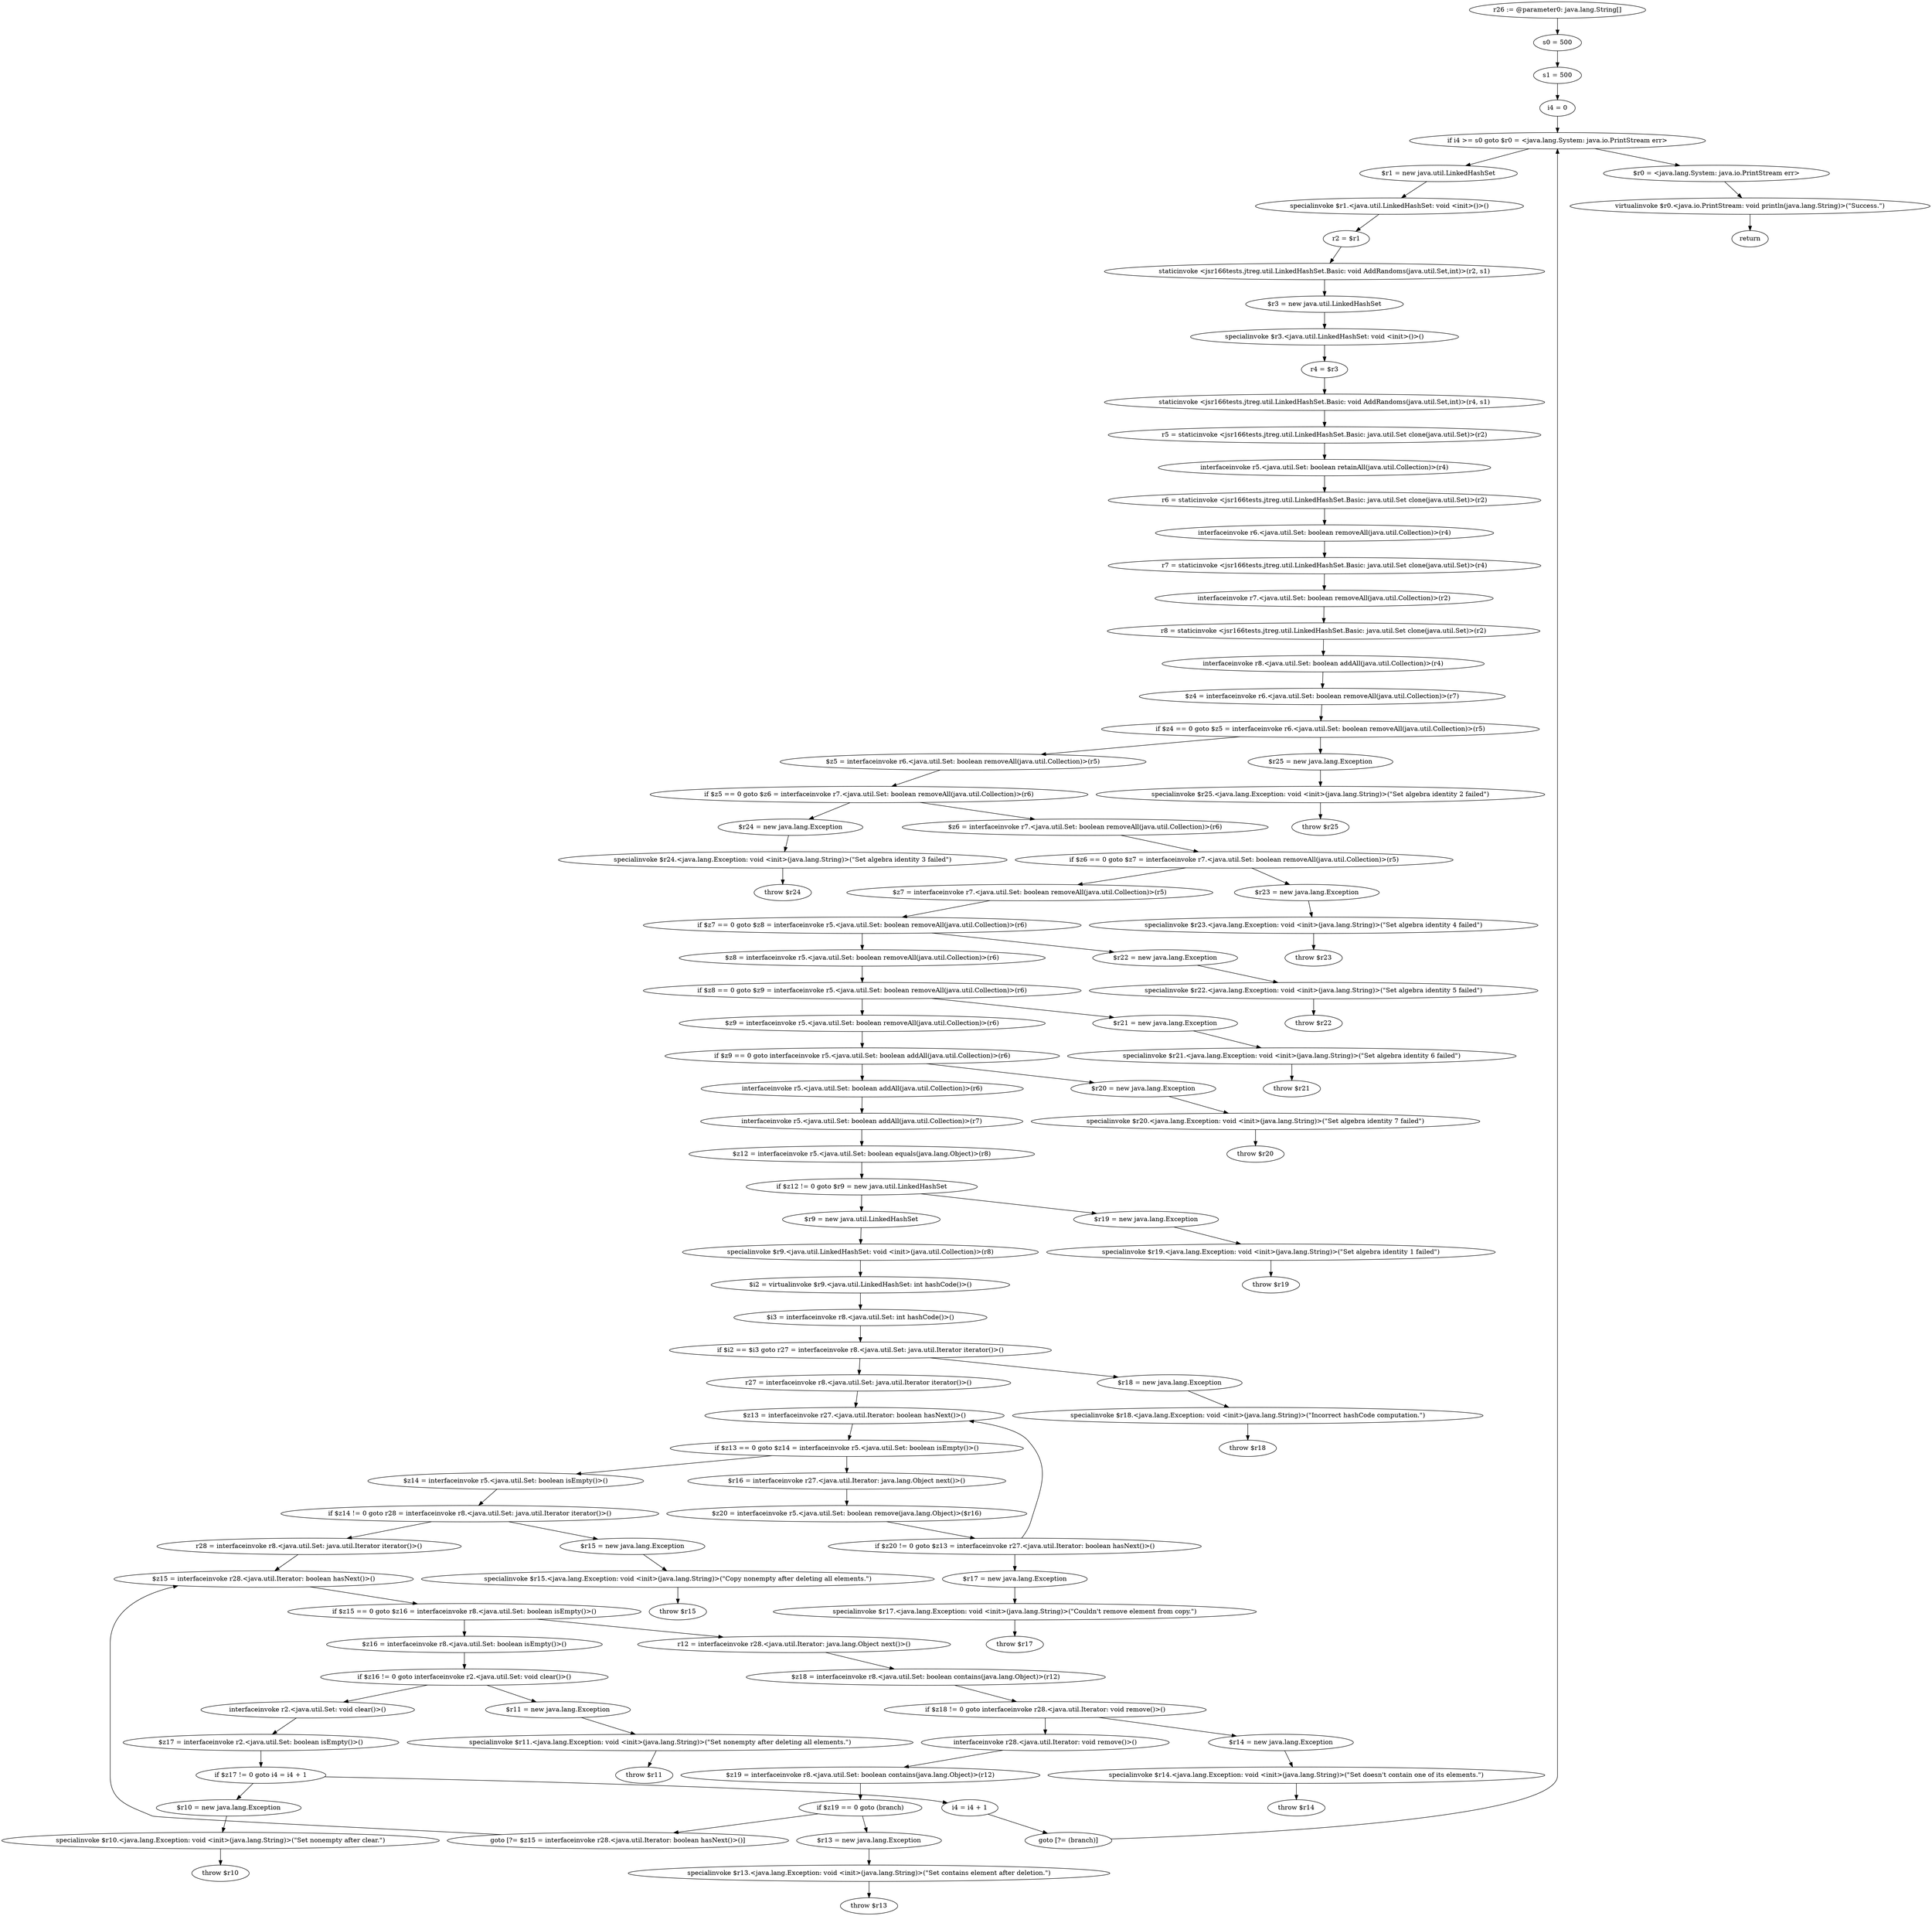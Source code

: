 digraph "unitGraph" {
    "r26 := @parameter0: java.lang.String[]"
    "s0 = 500"
    "s1 = 500"
    "i4 = 0"
    "if i4 >= s0 goto $r0 = <java.lang.System: java.io.PrintStream err>"
    "$r1 = new java.util.LinkedHashSet"
    "specialinvoke $r1.<java.util.LinkedHashSet: void <init>()>()"
    "r2 = $r1"
    "staticinvoke <jsr166tests.jtreg.util.LinkedHashSet.Basic: void AddRandoms(java.util.Set,int)>(r2, s1)"
    "$r3 = new java.util.LinkedHashSet"
    "specialinvoke $r3.<java.util.LinkedHashSet: void <init>()>()"
    "r4 = $r3"
    "staticinvoke <jsr166tests.jtreg.util.LinkedHashSet.Basic: void AddRandoms(java.util.Set,int)>(r4, s1)"
    "r5 = staticinvoke <jsr166tests.jtreg.util.LinkedHashSet.Basic: java.util.Set clone(java.util.Set)>(r2)"
    "interfaceinvoke r5.<java.util.Set: boolean retainAll(java.util.Collection)>(r4)"
    "r6 = staticinvoke <jsr166tests.jtreg.util.LinkedHashSet.Basic: java.util.Set clone(java.util.Set)>(r2)"
    "interfaceinvoke r6.<java.util.Set: boolean removeAll(java.util.Collection)>(r4)"
    "r7 = staticinvoke <jsr166tests.jtreg.util.LinkedHashSet.Basic: java.util.Set clone(java.util.Set)>(r4)"
    "interfaceinvoke r7.<java.util.Set: boolean removeAll(java.util.Collection)>(r2)"
    "r8 = staticinvoke <jsr166tests.jtreg.util.LinkedHashSet.Basic: java.util.Set clone(java.util.Set)>(r2)"
    "interfaceinvoke r8.<java.util.Set: boolean addAll(java.util.Collection)>(r4)"
    "$z4 = interfaceinvoke r6.<java.util.Set: boolean removeAll(java.util.Collection)>(r7)"
    "if $z4 == 0 goto $z5 = interfaceinvoke r6.<java.util.Set: boolean removeAll(java.util.Collection)>(r5)"
    "$r25 = new java.lang.Exception"
    "specialinvoke $r25.<java.lang.Exception: void <init>(java.lang.String)>(\"Set algebra identity 2 failed\")"
    "throw $r25"
    "$z5 = interfaceinvoke r6.<java.util.Set: boolean removeAll(java.util.Collection)>(r5)"
    "if $z5 == 0 goto $z6 = interfaceinvoke r7.<java.util.Set: boolean removeAll(java.util.Collection)>(r6)"
    "$r24 = new java.lang.Exception"
    "specialinvoke $r24.<java.lang.Exception: void <init>(java.lang.String)>(\"Set algebra identity 3 failed\")"
    "throw $r24"
    "$z6 = interfaceinvoke r7.<java.util.Set: boolean removeAll(java.util.Collection)>(r6)"
    "if $z6 == 0 goto $z7 = interfaceinvoke r7.<java.util.Set: boolean removeAll(java.util.Collection)>(r5)"
    "$r23 = new java.lang.Exception"
    "specialinvoke $r23.<java.lang.Exception: void <init>(java.lang.String)>(\"Set algebra identity 4 failed\")"
    "throw $r23"
    "$z7 = interfaceinvoke r7.<java.util.Set: boolean removeAll(java.util.Collection)>(r5)"
    "if $z7 == 0 goto $z8 = interfaceinvoke r5.<java.util.Set: boolean removeAll(java.util.Collection)>(r6)"
    "$r22 = new java.lang.Exception"
    "specialinvoke $r22.<java.lang.Exception: void <init>(java.lang.String)>(\"Set algebra identity 5 failed\")"
    "throw $r22"
    "$z8 = interfaceinvoke r5.<java.util.Set: boolean removeAll(java.util.Collection)>(r6)"
    "if $z8 == 0 goto $z9 = interfaceinvoke r5.<java.util.Set: boolean removeAll(java.util.Collection)>(r6)"
    "$r21 = new java.lang.Exception"
    "specialinvoke $r21.<java.lang.Exception: void <init>(java.lang.String)>(\"Set algebra identity 6 failed\")"
    "throw $r21"
    "$z9 = interfaceinvoke r5.<java.util.Set: boolean removeAll(java.util.Collection)>(r6)"
    "if $z9 == 0 goto interfaceinvoke r5.<java.util.Set: boolean addAll(java.util.Collection)>(r6)"
    "$r20 = new java.lang.Exception"
    "specialinvoke $r20.<java.lang.Exception: void <init>(java.lang.String)>(\"Set algebra identity 7 failed\")"
    "throw $r20"
    "interfaceinvoke r5.<java.util.Set: boolean addAll(java.util.Collection)>(r6)"
    "interfaceinvoke r5.<java.util.Set: boolean addAll(java.util.Collection)>(r7)"
    "$z12 = interfaceinvoke r5.<java.util.Set: boolean equals(java.lang.Object)>(r8)"
    "if $z12 != 0 goto $r9 = new java.util.LinkedHashSet"
    "$r19 = new java.lang.Exception"
    "specialinvoke $r19.<java.lang.Exception: void <init>(java.lang.String)>(\"Set algebra identity 1 failed\")"
    "throw $r19"
    "$r9 = new java.util.LinkedHashSet"
    "specialinvoke $r9.<java.util.LinkedHashSet: void <init>(java.util.Collection)>(r8)"
    "$i2 = virtualinvoke $r9.<java.util.LinkedHashSet: int hashCode()>()"
    "$i3 = interfaceinvoke r8.<java.util.Set: int hashCode()>()"
    "if $i2 == $i3 goto r27 = interfaceinvoke r8.<java.util.Set: java.util.Iterator iterator()>()"
    "$r18 = new java.lang.Exception"
    "specialinvoke $r18.<java.lang.Exception: void <init>(java.lang.String)>(\"Incorrect hashCode computation.\")"
    "throw $r18"
    "r27 = interfaceinvoke r8.<java.util.Set: java.util.Iterator iterator()>()"
    "$z13 = interfaceinvoke r27.<java.util.Iterator: boolean hasNext()>()"
    "if $z13 == 0 goto $z14 = interfaceinvoke r5.<java.util.Set: boolean isEmpty()>()"
    "$r16 = interfaceinvoke r27.<java.util.Iterator: java.lang.Object next()>()"
    "$z20 = interfaceinvoke r5.<java.util.Set: boolean remove(java.lang.Object)>($r16)"
    "if $z20 != 0 goto $z13 = interfaceinvoke r27.<java.util.Iterator: boolean hasNext()>()"
    "$r17 = new java.lang.Exception"
    "specialinvoke $r17.<java.lang.Exception: void <init>(java.lang.String)>(\"Couldn\'t remove element from copy.\")"
    "throw $r17"
    "$z14 = interfaceinvoke r5.<java.util.Set: boolean isEmpty()>()"
    "if $z14 != 0 goto r28 = interfaceinvoke r8.<java.util.Set: java.util.Iterator iterator()>()"
    "$r15 = new java.lang.Exception"
    "specialinvoke $r15.<java.lang.Exception: void <init>(java.lang.String)>(\"Copy nonempty after deleting all elements.\")"
    "throw $r15"
    "r28 = interfaceinvoke r8.<java.util.Set: java.util.Iterator iterator()>()"
    "$z15 = interfaceinvoke r28.<java.util.Iterator: boolean hasNext()>()"
    "if $z15 == 0 goto $z16 = interfaceinvoke r8.<java.util.Set: boolean isEmpty()>()"
    "r12 = interfaceinvoke r28.<java.util.Iterator: java.lang.Object next()>()"
    "$z18 = interfaceinvoke r8.<java.util.Set: boolean contains(java.lang.Object)>(r12)"
    "if $z18 != 0 goto interfaceinvoke r28.<java.util.Iterator: void remove()>()"
    "$r14 = new java.lang.Exception"
    "specialinvoke $r14.<java.lang.Exception: void <init>(java.lang.String)>(\"Set doesn\'t contain one of its elements.\")"
    "throw $r14"
    "interfaceinvoke r28.<java.util.Iterator: void remove()>()"
    "$z19 = interfaceinvoke r8.<java.util.Set: boolean contains(java.lang.Object)>(r12)"
    "if $z19 == 0 goto (branch)"
    "$r13 = new java.lang.Exception"
    "specialinvoke $r13.<java.lang.Exception: void <init>(java.lang.String)>(\"Set contains element after deletion.\")"
    "throw $r13"
    "goto [?= $z15 = interfaceinvoke r28.<java.util.Iterator: boolean hasNext()>()]"
    "$z16 = interfaceinvoke r8.<java.util.Set: boolean isEmpty()>()"
    "if $z16 != 0 goto interfaceinvoke r2.<java.util.Set: void clear()>()"
    "$r11 = new java.lang.Exception"
    "specialinvoke $r11.<java.lang.Exception: void <init>(java.lang.String)>(\"Set nonempty after deleting all elements.\")"
    "throw $r11"
    "interfaceinvoke r2.<java.util.Set: void clear()>()"
    "$z17 = interfaceinvoke r2.<java.util.Set: boolean isEmpty()>()"
    "if $z17 != 0 goto i4 = i4 + 1"
    "$r10 = new java.lang.Exception"
    "specialinvoke $r10.<java.lang.Exception: void <init>(java.lang.String)>(\"Set nonempty after clear.\")"
    "throw $r10"
    "i4 = i4 + 1"
    "goto [?= (branch)]"
    "$r0 = <java.lang.System: java.io.PrintStream err>"
    "virtualinvoke $r0.<java.io.PrintStream: void println(java.lang.String)>(\"Success.\")"
    "return"
    "r26 := @parameter0: java.lang.String[]"->"s0 = 500";
    "s0 = 500"->"s1 = 500";
    "s1 = 500"->"i4 = 0";
    "i4 = 0"->"if i4 >= s0 goto $r0 = <java.lang.System: java.io.PrintStream err>";
    "if i4 >= s0 goto $r0 = <java.lang.System: java.io.PrintStream err>"->"$r1 = new java.util.LinkedHashSet";
    "if i4 >= s0 goto $r0 = <java.lang.System: java.io.PrintStream err>"->"$r0 = <java.lang.System: java.io.PrintStream err>";
    "$r1 = new java.util.LinkedHashSet"->"specialinvoke $r1.<java.util.LinkedHashSet: void <init>()>()";
    "specialinvoke $r1.<java.util.LinkedHashSet: void <init>()>()"->"r2 = $r1";
    "r2 = $r1"->"staticinvoke <jsr166tests.jtreg.util.LinkedHashSet.Basic: void AddRandoms(java.util.Set,int)>(r2, s1)";
    "staticinvoke <jsr166tests.jtreg.util.LinkedHashSet.Basic: void AddRandoms(java.util.Set,int)>(r2, s1)"->"$r3 = new java.util.LinkedHashSet";
    "$r3 = new java.util.LinkedHashSet"->"specialinvoke $r3.<java.util.LinkedHashSet: void <init>()>()";
    "specialinvoke $r3.<java.util.LinkedHashSet: void <init>()>()"->"r4 = $r3";
    "r4 = $r3"->"staticinvoke <jsr166tests.jtreg.util.LinkedHashSet.Basic: void AddRandoms(java.util.Set,int)>(r4, s1)";
    "staticinvoke <jsr166tests.jtreg.util.LinkedHashSet.Basic: void AddRandoms(java.util.Set,int)>(r4, s1)"->"r5 = staticinvoke <jsr166tests.jtreg.util.LinkedHashSet.Basic: java.util.Set clone(java.util.Set)>(r2)";
    "r5 = staticinvoke <jsr166tests.jtreg.util.LinkedHashSet.Basic: java.util.Set clone(java.util.Set)>(r2)"->"interfaceinvoke r5.<java.util.Set: boolean retainAll(java.util.Collection)>(r4)";
    "interfaceinvoke r5.<java.util.Set: boolean retainAll(java.util.Collection)>(r4)"->"r6 = staticinvoke <jsr166tests.jtreg.util.LinkedHashSet.Basic: java.util.Set clone(java.util.Set)>(r2)";
    "r6 = staticinvoke <jsr166tests.jtreg.util.LinkedHashSet.Basic: java.util.Set clone(java.util.Set)>(r2)"->"interfaceinvoke r6.<java.util.Set: boolean removeAll(java.util.Collection)>(r4)";
    "interfaceinvoke r6.<java.util.Set: boolean removeAll(java.util.Collection)>(r4)"->"r7 = staticinvoke <jsr166tests.jtreg.util.LinkedHashSet.Basic: java.util.Set clone(java.util.Set)>(r4)";
    "r7 = staticinvoke <jsr166tests.jtreg.util.LinkedHashSet.Basic: java.util.Set clone(java.util.Set)>(r4)"->"interfaceinvoke r7.<java.util.Set: boolean removeAll(java.util.Collection)>(r2)";
    "interfaceinvoke r7.<java.util.Set: boolean removeAll(java.util.Collection)>(r2)"->"r8 = staticinvoke <jsr166tests.jtreg.util.LinkedHashSet.Basic: java.util.Set clone(java.util.Set)>(r2)";
    "r8 = staticinvoke <jsr166tests.jtreg.util.LinkedHashSet.Basic: java.util.Set clone(java.util.Set)>(r2)"->"interfaceinvoke r8.<java.util.Set: boolean addAll(java.util.Collection)>(r4)";
    "interfaceinvoke r8.<java.util.Set: boolean addAll(java.util.Collection)>(r4)"->"$z4 = interfaceinvoke r6.<java.util.Set: boolean removeAll(java.util.Collection)>(r7)";
    "$z4 = interfaceinvoke r6.<java.util.Set: boolean removeAll(java.util.Collection)>(r7)"->"if $z4 == 0 goto $z5 = interfaceinvoke r6.<java.util.Set: boolean removeAll(java.util.Collection)>(r5)";
    "if $z4 == 0 goto $z5 = interfaceinvoke r6.<java.util.Set: boolean removeAll(java.util.Collection)>(r5)"->"$r25 = new java.lang.Exception";
    "if $z4 == 0 goto $z5 = interfaceinvoke r6.<java.util.Set: boolean removeAll(java.util.Collection)>(r5)"->"$z5 = interfaceinvoke r6.<java.util.Set: boolean removeAll(java.util.Collection)>(r5)";
    "$r25 = new java.lang.Exception"->"specialinvoke $r25.<java.lang.Exception: void <init>(java.lang.String)>(\"Set algebra identity 2 failed\")";
    "specialinvoke $r25.<java.lang.Exception: void <init>(java.lang.String)>(\"Set algebra identity 2 failed\")"->"throw $r25";
    "$z5 = interfaceinvoke r6.<java.util.Set: boolean removeAll(java.util.Collection)>(r5)"->"if $z5 == 0 goto $z6 = interfaceinvoke r7.<java.util.Set: boolean removeAll(java.util.Collection)>(r6)";
    "if $z5 == 0 goto $z6 = interfaceinvoke r7.<java.util.Set: boolean removeAll(java.util.Collection)>(r6)"->"$r24 = new java.lang.Exception";
    "if $z5 == 0 goto $z6 = interfaceinvoke r7.<java.util.Set: boolean removeAll(java.util.Collection)>(r6)"->"$z6 = interfaceinvoke r7.<java.util.Set: boolean removeAll(java.util.Collection)>(r6)";
    "$r24 = new java.lang.Exception"->"specialinvoke $r24.<java.lang.Exception: void <init>(java.lang.String)>(\"Set algebra identity 3 failed\")";
    "specialinvoke $r24.<java.lang.Exception: void <init>(java.lang.String)>(\"Set algebra identity 3 failed\")"->"throw $r24";
    "$z6 = interfaceinvoke r7.<java.util.Set: boolean removeAll(java.util.Collection)>(r6)"->"if $z6 == 0 goto $z7 = interfaceinvoke r7.<java.util.Set: boolean removeAll(java.util.Collection)>(r5)";
    "if $z6 == 0 goto $z7 = interfaceinvoke r7.<java.util.Set: boolean removeAll(java.util.Collection)>(r5)"->"$r23 = new java.lang.Exception";
    "if $z6 == 0 goto $z7 = interfaceinvoke r7.<java.util.Set: boolean removeAll(java.util.Collection)>(r5)"->"$z7 = interfaceinvoke r7.<java.util.Set: boolean removeAll(java.util.Collection)>(r5)";
    "$r23 = new java.lang.Exception"->"specialinvoke $r23.<java.lang.Exception: void <init>(java.lang.String)>(\"Set algebra identity 4 failed\")";
    "specialinvoke $r23.<java.lang.Exception: void <init>(java.lang.String)>(\"Set algebra identity 4 failed\")"->"throw $r23";
    "$z7 = interfaceinvoke r7.<java.util.Set: boolean removeAll(java.util.Collection)>(r5)"->"if $z7 == 0 goto $z8 = interfaceinvoke r5.<java.util.Set: boolean removeAll(java.util.Collection)>(r6)";
    "if $z7 == 0 goto $z8 = interfaceinvoke r5.<java.util.Set: boolean removeAll(java.util.Collection)>(r6)"->"$r22 = new java.lang.Exception";
    "if $z7 == 0 goto $z8 = interfaceinvoke r5.<java.util.Set: boolean removeAll(java.util.Collection)>(r6)"->"$z8 = interfaceinvoke r5.<java.util.Set: boolean removeAll(java.util.Collection)>(r6)";
    "$r22 = new java.lang.Exception"->"specialinvoke $r22.<java.lang.Exception: void <init>(java.lang.String)>(\"Set algebra identity 5 failed\")";
    "specialinvoke $r22.<java.lang.Exception: void <init>(java.lang.String)>(\"Set algebra identity 5 failed\")"->"throw $r22";
    "$z8 = interfaceinvoke r5.<java.util.Set: boolean removeAll(java.util.Collection)>(r6)"->"if $z8 == 0 goto $z9 = interfaceinvoke r5.<java.util.Set: boolean removeAll(java.util.Collection)>(r6)";
    "if $z8 == 0 goto $z9 = interfaceinvoke r5.<java.util.Set: boolean removeAll(java.util.Collection)>(r6)"->"$r21 = new java.lang.Exception";
    "if $z8 == 0 goto $z9 = interfaceinvoke r5.<java.util.Set: boolean removeAll(java.util.Collection)>(r6)"->"$z9 = interfaceinvoke r5.<java.util.Set: boolean removeAll(java.util.Collection)>(r6)";
    "$r21 = new java.lang.Exception"->"specialinvoke $r21.<java.lang.Exception: void <init>(java.lang.String)>(\"Set algebra identity 6 failed\")";
    "specialinvoke $r21.<java.lang.Exception: void <init>(java.lang.String)>(\"Set algebra identity 6 failed\")"->"throw $r21";
    "$z9 = interfaceinvoke r5.<java.util.Set: boolean removeAll(java.util.Collection)>(r6)"->"if $z9 == 0 goto interfaceinvoke r5.<java.util.Set: boolean addAll(java.util.Collection)>(r6)";
    "if $z9 == 0 goto interfaceinvoke r5.<java.util.Set: boolean addAll(java.util.Collection)>(r6)"->"$r20 = new java.lang.Exception";
    "if $z9 == 0 goto interfaceinvoke r5.<java.util.Set: boolean addAll(java.util.Collection)>(r6)"->"interfaceinvoke r5.<java.util.Set: boolean addAll(java.util.Collection)>(r6)";
    "$r20 = new java.lang.Exception"->"specialinvoke $r20.<java.lang.Exception: void <init>(java.lang.String)>(\"Set algebra identity 7 failed\")";
    "specialinvoke $r20.<java.lang.Exception: void <init>(java.lang.String)>(\"Set algebra identity 7 failed\")"->"throw $r20";
    "interfaceinvoke r5.<java.util.Set: boolean addAll(java.util.Collection)>(r6)"->"interfaceinvoke r5.<java.util.Set: boolean addAll(java.util.Collection)>(r7)";
    "interfaceinvoke r5.<java.util.Set: boolean addAll(java.util.Collection)>(r7)"->"$z12 = interfaceinvoke r5.<java.util.Set: boolean equals(java.lang.Object)>(r8)";
    "$z12 = interfaceinvoke r5.<java.util.Set: boolean equals(java.lang.Object)>(r8)"->"if $z12 != 0 goto $r9 = new java.util.LinkedHashSet";
    "if $z12 != 0 goto $r9 = new java.util.LinkedHashSet"->"$r19 = new java.lang.Exception";
    "if $z12 != 0 goto $r9 = new java.util.LinkedHashSet"->"$r9 = new java.util.LinkedHashSet";
    "$r19 = new java.lang.Exception"->"specialinvoke $r19.<java.lang.Exception: void <init>(java.lang.String)>(\"Set algebra identity 1 failed\")";
    "specialinvoke $r19.<java.lang.Exception: void <init>(java.lang.String)>(\"Set algebra identity 1 failed\")"->"throw $r19";
    "$r9 = new java.util.LinkedHashSet"->"specialinvoke $r9.<java.util.LinkedHashSet: void <init>(java.util.Collection)>(r8)";
    "specialinvoke $r9.<java.util.LinkedHashSet: void <init>(java.util.Collection)>(r8)"->"$i2 = virtualinvoke $r9.<java.util.LinkedHashSet: int hashCode()>()";
    "$i2 = virtualinvoke $r9.<java.util.LinkedHashSet: int hashCode()>()"->"$i3 = interfaceinvoke r8.<java.util.Set: int hashCode()>()";
    "$i3 = interfaceinvoke r8.<java.util.Set: int hashCode()>()"->"if $i2 == $i3 goto r27 = interfaceinvoke r8.<java.util.Set: java.util.Iterator iterator()>()";
    "if $i2 == $i3 goto r27 = interfaceinvoke r8.<java.util.Set: java.util.Iterator iterator()>()"->"$r18 = new java.lang.Exception";
    "if $i2 == $i3 goto r27 = interfaceinvoke r8.<java.util.Set: java.util.Iterator iterator()>()"->"r27 = interfaceinvoke r8.<java.util.Set: java.util.Iterator iterator()>()";
    "$r18 = new java.lang.Exception"->"specialinvoke $r18.<java.lang.Exception: void <init>(java.lang.String)>(\"Incorrect hashCode computation.\")";
    "specialinvoke $r18.<java.lang.Exception: void <init>(java.lang.String)>(\"Incorrect hashCode computation.\")"->"throw $r18";
    "r27 = interfaceinvoke r8.<java.util.Set: java.util.Iterator iterator()>()"->"$z13 = interfaceinvoke r27.<java.util.Iterator: boolean hasNext()>()";
    "$z13 = interfaceinvoke r27.<java.util.Iterator: boolean hasNext()>()"->"if $z13 == 0 goto $z14 = interfaceinvoke r5.<java.util.Set: boolean isEmpty()>()";
    "if $z13 == 0 goto $z14 = interfaceinvoke r5.<java.util.Set: boolean isEmpty()>()"->"$r16 = interfaceinvoke r27.<java.util.Iterator: java.lang.Object next()>()";
    "if $z13 == 0 goto $z14 = interfaceinvoke r5.<java.util.Set: boolean isEmpty()>()"->"$z14 = interfaceinvoke r5.<java.util.Set: boolean isEmpty()>()";
    "$r16 = interfaceinvoke r27.<java.util.Iterator: java.lang.Object next()>()"->"$z20 = interfaceinvoke r5.<java.util.Set: boolean remove(java.lang.Object)>($r16)";
    "$z20 = interfaceinvoke r5.<java.util.Set: boolean remove(java.lang.Object)>($r16)"->"if $z20 != 0 goto $z13 = interfaceinvoke r27.<java.util.Iterator: boolean hasNext()>()";
    "if $z20 != 0 goto $z13 = interfaceinvoke r27.<java.util.Iterator: boolean hasNext()>()"->"$r17 = new java.lang.Exception";
    "if $z20 != 0 goto $z13 = interfaceinvoke r27.<java.util.Iterator: boolean hasNext()>()"->"$z13 = interfaceinvoke r27.<java.util.Iterator: boolean hasNext()>()";
    "$r17 = new java.lang.Exception"->"specialinvoke $r17.<java.lang.Exception: void <init>(java.lang.String)>(\"Couldn\'t remove element from copy.\")";
    "specialinvoke $r17.<java.lang.Exception: void <init>(java.lang.String)>(\"Couldn\'t remove element from copy.\")"->"throw $r17";
    "$z14 = interfaceinvoke r5.<java.util.Set: boolean isEmpty()>()"->"if $z14 != 0 goto r28 = interfaceinvoke r8.<java.util.Set: java.util.Iterator iterator()>()";
    "if $z14 != 0 goto r28 = interfaceinvoke r8.<java.util.Set: java.util.Iterator iterator()>()"->"$r15 = new java.lang.Exception";
    "if $z14 != 0 goto r28 = interfaceinvoke r8.<java.util.Set: java.util.Iterator iterator()>()"->"r28 = interfaceinvoke r8.<java.util.Set: java.util.Iterator iterator()>()";
    "$r15 = new java.lang.Exception"->"specialinvoke $r15.<java.lang.Exception: void <init>(java.lang.String)>(\"Copy nonempty after deleting all elements.\")";
    "specialinvoke $r15.<java.lang.Exception: void <init>(java.lang.String)>(\"Copy nonempty after deleting all elements.\")"->"throw $r15";
    "r28 = interfaceinvoke r8.<java.util.Set: java.util.Iterator iterator()>()"->"$z15 = interfaceinvoke r28.<java.util.Iterator: boolean hasNext()>()";
    "$z15 = interfaceinvoke r28.<java.util.Iterator: boolean hasNext()>()"->"if $z15 == 0 goto $z16 = interfaceinvoke r8.<java.util.Set: boolean isEmpty()>()";
    "if $z15 == 0 goto $z16 = interfaceinvoke r8.<java.util.Set: boolean isEmpty()>()"->"r12 = interfaceinvoke r28.<java.util.Iterator: java.lang.Object next()>()";
    "if $z15 == 0 goto $z16 = interfaceinvoke r8.<java.util.Set: boolean isEmpty()>()"->"$z16 = interfaceinvoke r8.<java.util.Set: boolean isEmpty()>()";
    "r12 = interfaceinvoke r28.<java.util.Iterator: java.lang.Object next()>()"->"$z18 = interfaceinvoke r8.<java.util.Set: boolean contains(java.lang.Object)>(r12)";
    "$z18 = interfaceinvoke r8.<java.util.Set: boolean contains(java.lang.Object)>(r12)"->"if $z18 != 0 goto interfaceinvoke r28.<java.util.Iterator: void remove()>()";
    "if $z18 != 0 goto interfaceinvoke r28.<java.util.Iterator: void remove()>()"->"$r14 = new java.lang.Exception";
    "if $z18 != 0 goto interfaceinvoke r28.<java.util.Iterator: void remove()>()"->"interfaceinvoke r28.<java.util.Iterator: void remove()>()";
    "$r14 = new java.lang.Exception"->"specialinvoke $r14.<java.lang.Exception: void <init>(java.lang.String)>(\"Set doesn\'t contain one of its elements.\")";
    "specialinvoke $r14.<java.lang.Exception: void <init>(java.lang.String)>(\"Set doesn\'t contain one of its elements.\")"->"throw $r14";
    "interfaceinvoke r28.<java.util.Iterator: void remove()>()"->"$z19 = interfaceinvoke r8.<java.util.Set: boolean contains(java.lang.Object)>(r12)";
    "$z19 = interfaceinvoke r8.<java.util.Set: boolean contains(java.lang.Object)>(r12)"->"if $z19 == 0 goto (branch)";
    "if $z19 == 0 goto (branch)"->"$r13 = new java.lang.Exception";
    "if $z19 == 0 goto (branch)"->"goto [?= $z15 = interfaceinvoke r28.<java.util.Iterator: boolean hasNext()>()]";
    "$r13 = new java.lang.Exception"->"specialinvoke $r13.<java.lang.Exception: void <init>(java.lang.String)>(\"Set contains element after deletion.\")";
    "specialinvoke $r13.<java.lang.Exception: void <init>(java.lang.String)>(\"Set contains element after deletion.\")"->"throw $r13";
    "goto [?= $z15 = interfaceinvoke r28.<java.util.Iterator: boolean hasNext()>()]"->"$z15 = interfaceinvoke r28.<java.util.Iterator: boolean hasNext()>()";
    "$z16 = interfaceinvoke r8.<java.util.Set: boolean isEmpty()>()"->"if $z16 != 0 goto interfaceinvoke r2.<java.util.Set: void clear()>()";
    "if $z16 != 0 goto interfaceinvoke r2.<java.util.Set: void clear()>()"->"$r11 = new java.lang.Exception";
    "if $z16 != 0 goto interfaceinvoke r2.<java.util.Set: void clear()>()"->"interfaceinvoke r2.<java.util.Set: void clear()>()";
    "$r11 = new java.lang.Exception"->"specialinvoke $r11.<java.lang.Exception: void <init>(java.lang.String)>(\"Set nonempty after deleting all elements.\")";
    "specialinvoke $r11.<java.lang.Exception: void <init>(java.lang.String)>(\"Set nonempty after deleting all elements.\")"->"throw $r11";
    "interfaceinvoke r2.<java.util.Set: void clear()>()"->"$z17 = interfaceinvoke r2.<java.util.Set: boolean isEmpty()>()";
    "$z17 = interfaceinvoke r2.<java.util.Set: boolean isEmpty()>()"->"if $z17 != 0 goto i4 = i4 + 1";
    "if $z17 != 0 goto i4 = i4 + 1"->"$r10 = new java.lang.Exception";
    "if $z17 != 0 goto i4 = i4 + 1"->"i4 = i4 + 1";
    "$r10 = new java.lang.Exception"->"specialinvoke $r10.<java.lang.Exception: void <init>(java.lang.String)>(\"Set nonempty after clear.\")";
    "specialinvoke $r10.<java.lang.Exception: void <init>(java.lang.String)>(\"Set nonempty after clear.\")"->"throw $r10";
    "i4 = i4 + 1"->"goto [?= (branch)]";
    "goto [?= (branch)]"->"if i4 >= s0 goto $r0 = <java.lang.System: java.io.PrintStream err>";
    "$r0 = <java.lang.System: java.io.PrintStream err>"->"virtualinvoke $r0.<java.io.PrintStream: void println(java.lang.String)>(\"Success.\")";
    "virtualinvoke $r0.<java.io.PrintStream: void println(java.lang.String)>(\"Success.\")"->"return";
}
